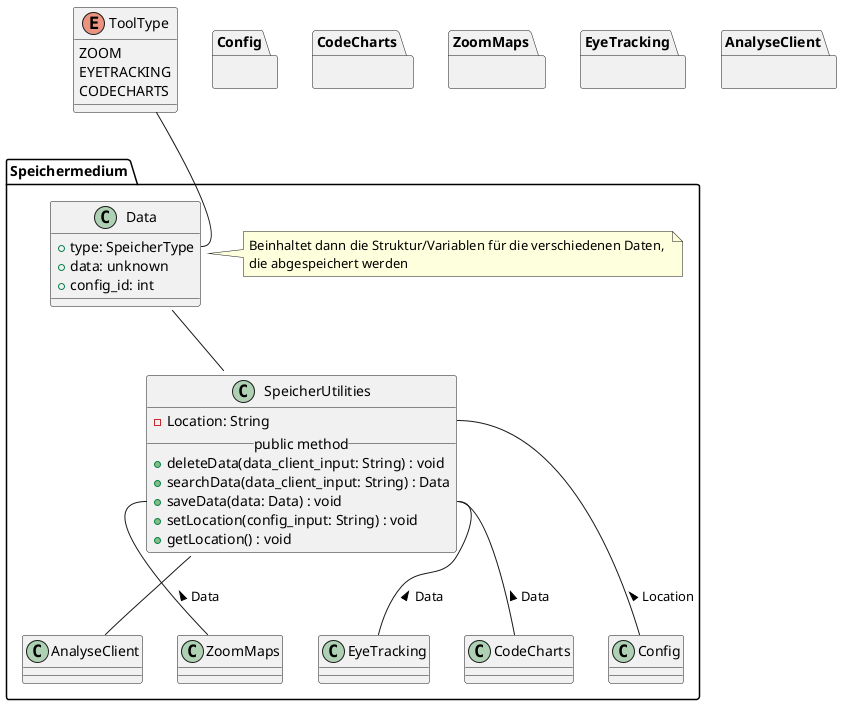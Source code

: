 @startuml speichermedium
' === Speichermedium ===
package Speichermedium {
      ' SpeicherUtilities
      class SpeicherUtilities {
         - Location: String
         __public method__
         + deleteData(data_client_input: String) : void
         + searchData(data_client_input: String) : Data
         + saveData(data: Data) : void
         + setLocation(config_input: String) : void
         + getLocation() : void
     }

      class Data {
         + type: SpeicherType
         + data: unknown
         + config_id: int
      }

      note right of Data
         Beinhaltet dann die Struktur/Variablen für die verschiedenen Daten, 
         die abgespeichert werden
      end note

      

      ' Interaktionen
      
      Data -- SpeicherUtilities

     ' Andere Module
     SpeicherUtilities::Location -- Config : < Location
     SpeicherUtilities::saveData -- CodeCharts : < Data
     SpeicherUtilities::saveData -- ZoomMaps : < Data
     SpeicherUtilities::saveData -- EyeTracking : < Data
     SpeicherUtilities -- AnalyseClient
}

ToolType -- Data::type

' ToolType
      enum ToolType {
         ZOOM
         EYETRACKING
         CODECHARTS
      }

' Blackboxen / Andere Module
 package Config {}

 package CodeCharts {}

 package ZoomMaps {}

 package EyeTracking {}

 package AnalyseClient {}

@enduml
